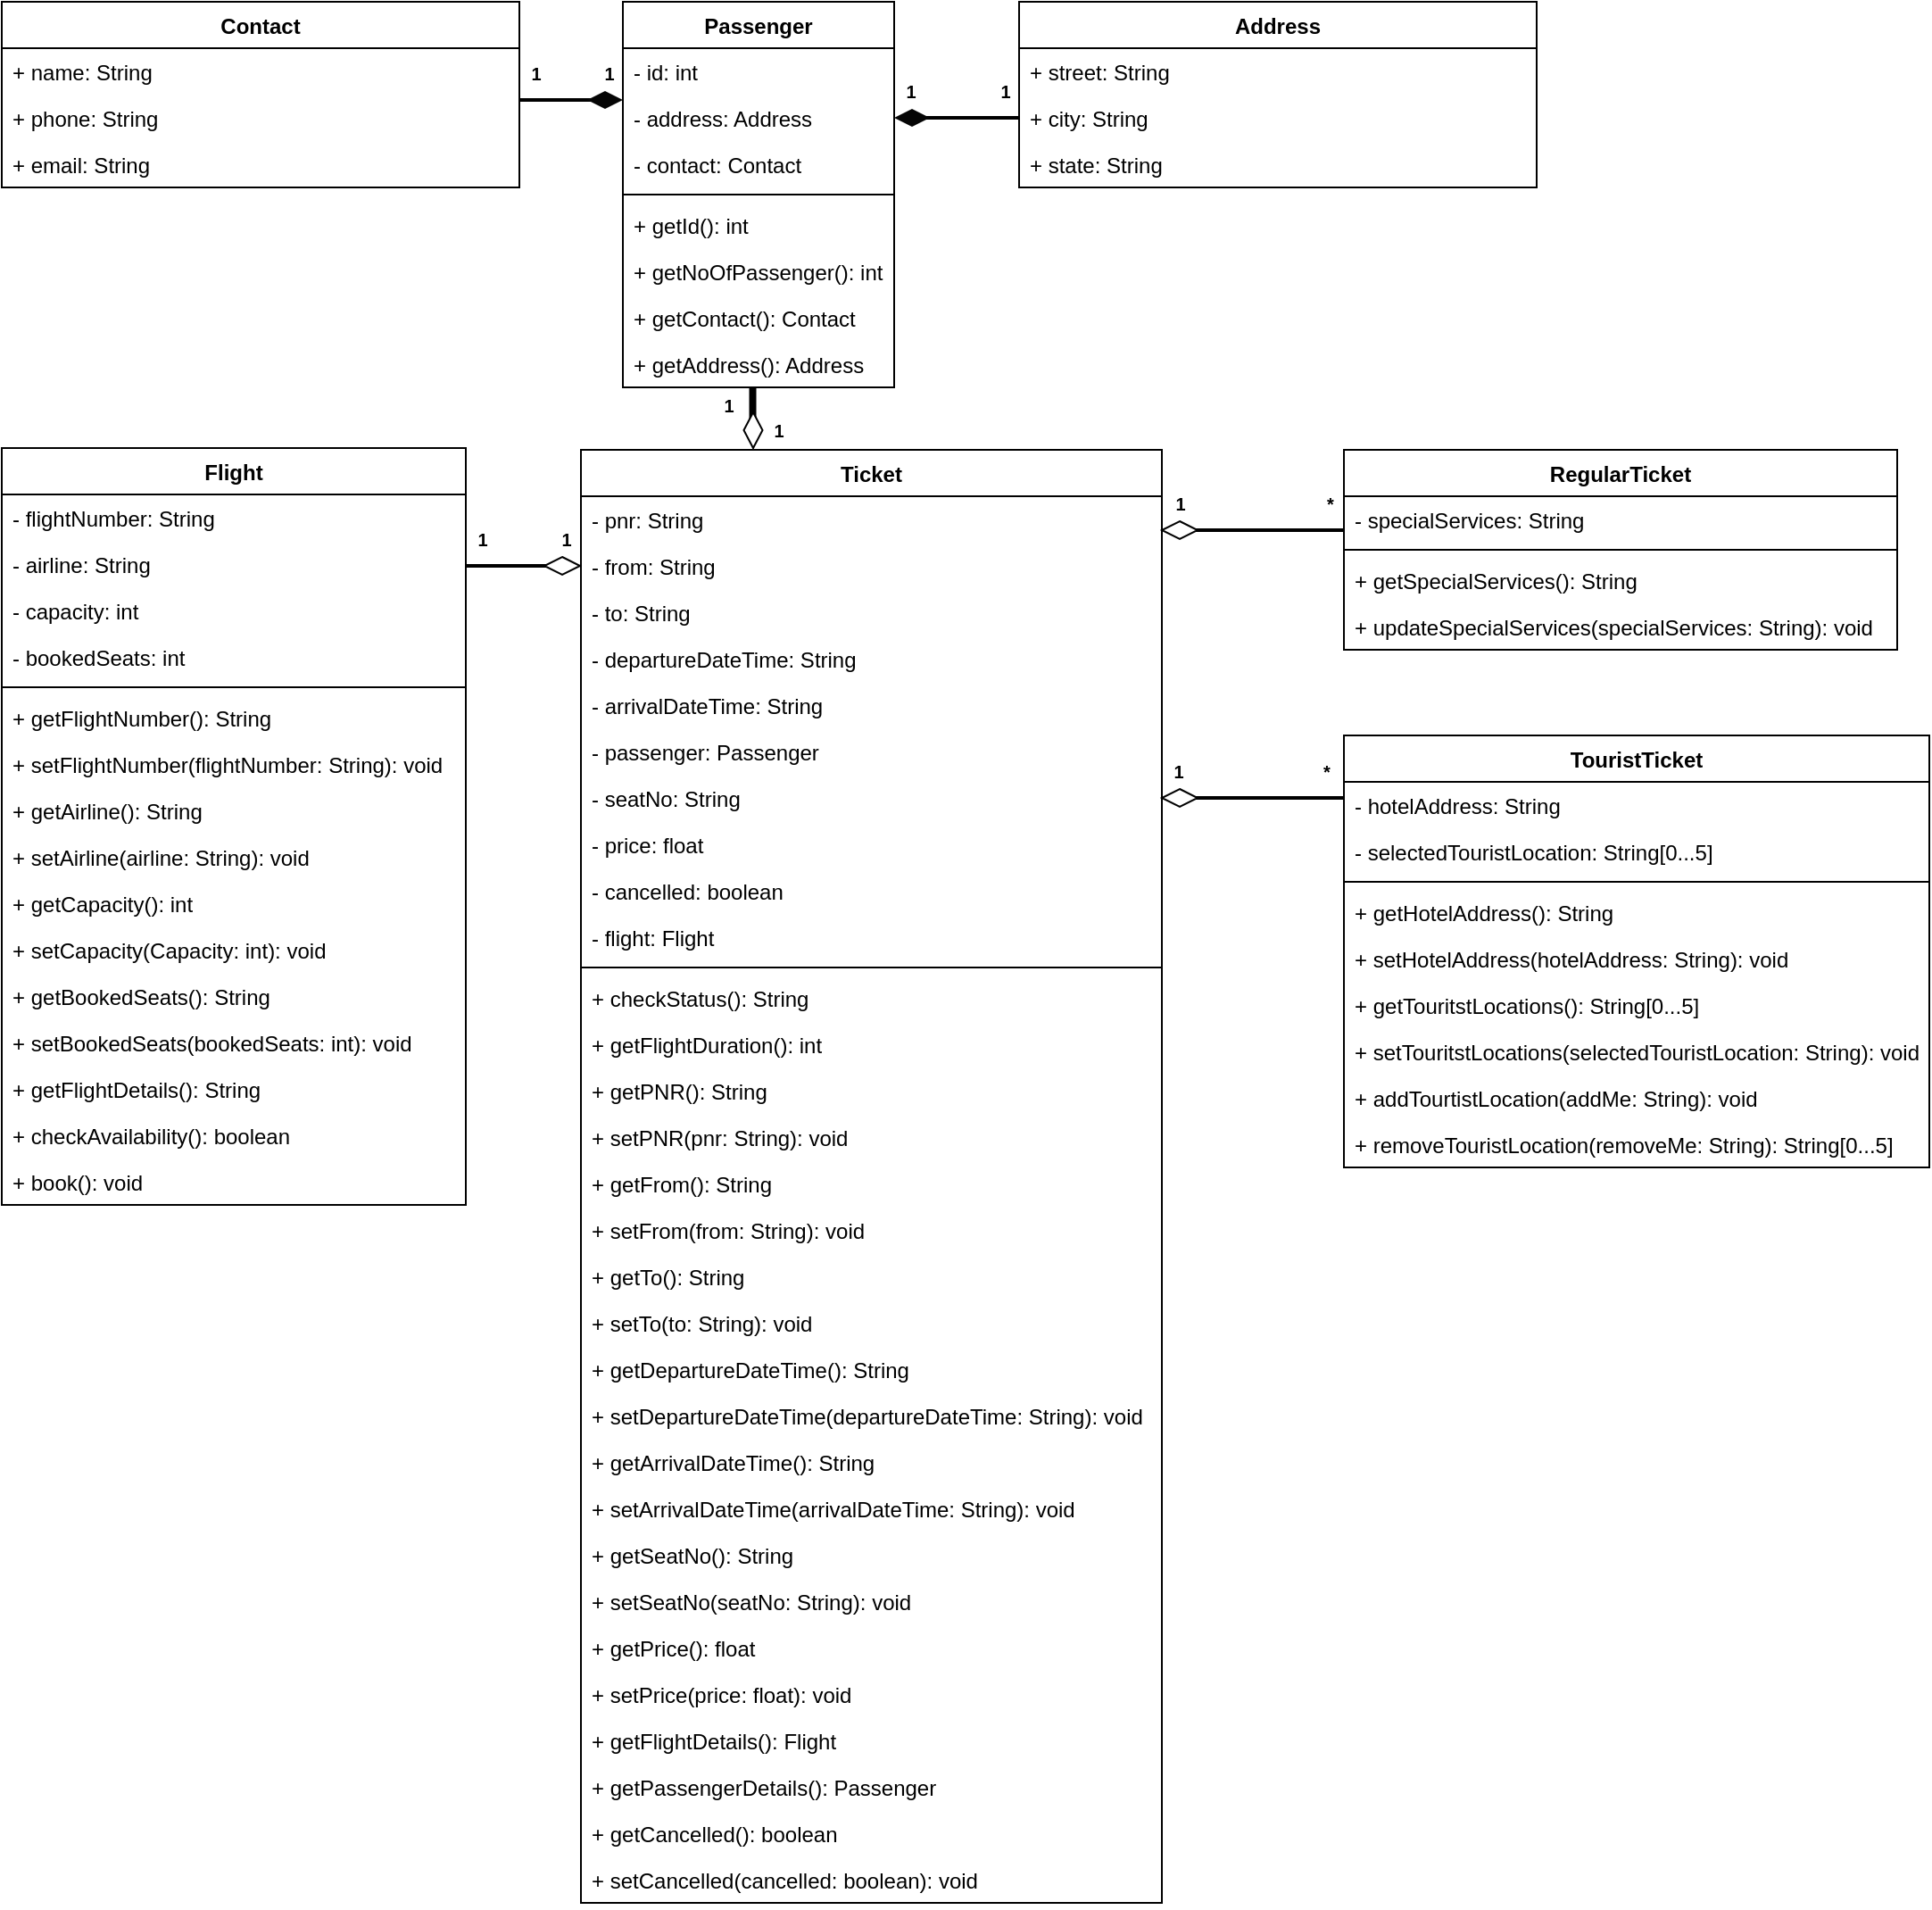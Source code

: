 <mxfile version="16.5.2" type="device"><diagram id="C5RBs43oDa-KdzZeNtuy" name="Page-1"><mxGraphModel dx="1497" dy="773" grid="1" gridSize="10" guides="1" tooltips="1" connect="1" arrows="1" fold="1" page="1" pageScale="1" pageWidth="1827" pageHeight="1169" math="0" shadow="0"><root><mxCell id="WIyWlLk6GJQsqaUBKTNV-0"/><mxCell id="WIyWlLk6GJQsqaUBKTNV-1" parent="WIyWlLk6GJQsqaUBKTNV-0"/><mxCell id="zkfFHV4jXpPFQw0GAbJ--0" value="Passenger" style="swimlane;fontStyle=1;align=center;verticalAlign=top;childLayout=stackLayout;horizontal=1;startSize=26;horizontalStack=0;resizeParent=1;resizeLast=0;collapsible=1;marginBottom=0;rounded=0;shadow=0;strokeWidth=1;" parent="WIyWlLk6GJQsqaUBKTNV-1" vertex="1"><mxGeometry x="848" y="120" width="152" height="216" as="geometry"><mxRectangle x="230" y="140" width="160" height="26" as="alternateBounds"/></mxGeometry></mxCell><mxCell id="zkfFHV4jXpPFQw0GAbJ--1" value="- id: int" style="text;align=left;verticalAlign=top;spacingLeft=4;spacingRight=4;overflow=hidden;rotatable=0;points=[[0,0.5],[1,0.5]];portConstraint=eastwest;" parent="zkfFHV4jXpPFQw0GAbJ--0" vertex="1"><mxGeometry y="26" width="152" height="26" as="geometry"/></mxCell><mxCell id="zkfFHV4jXpPFQw0GAbJ--2" value="- address: Address" style="text;align=left;verticalAlign=top;spacingLeft=4;spacingRight=4;overflow=hidden;rotatable=0;points=[[0,0.5],[1,0.5]];portConstraint=eastwest;rounded=0;shadow=0;html=0;" parent="zkfFHV4jXpPFQw0GAbJ--0" vertex="1"><mxGeometry y="52" width="152" height="26" as="geometry"/></mxCell><mxCell id="zkfFHV4jXpPFQw0GAbJ--3" value="- contact: Contact" style="text;align=left;verticalAlign=top;spacingLeft=4;spacingRight=4;overflow=hidden;rotatable=0;points=[[0,0.5],[1,0.5]];portConstraint=eastwest;rounded=0;shadow=0;html=0;" parent="zkfFHV4jXpPFQw0GAbJ--0" vertex="1"><mxGeometry y="78" width="152" height="26" as="geometry"/></mxCell><mxCell id="zkfFHV4jXpPFQw0GAbJ--4" value="" style="line;html=1;strokeWidth=1;align=left;verticalAlign=middle;spacingTop=-1;spacingLeft=3;spacingRight=3;rotatable=0;labelPosition=right;points=[];portConstraint=eastwest;" parent="zkfFHV4jXpPFQw0GAbJ--0" vertex="1"><mxGeometry y="104" width="152" height="8" as="geometry"/></mxCell><mxCell id="znkbwMlXy9NVb3M_9tv2-0" value="+ getId(): int" style="text;align=left;verticalAlign=top;spacingLeft=4;spacingRight=4;overflow=hidden;rotatable=0;points=[[0,0.5],[1,0.5]];portConstraint=eastwest;" vertex="1" parent="zkfFHV4jXpPFQw0GAbJ--0"><mxGeometry y="112" width="152" height="26" as="geometry"/></mxCell><mxCell id="znkbwMlXy9NVb3M_9tv2-1" value="+ getNoOfPassenger(): int" style="text;align=left;verticalAlign=top;spacingLeft=4;spacingRight=4;overflow=hidden;rotatable=0;points=[[0,0.5],[1,0.5]];portConstraint=eastwest;" vertex="1" parent="zkfFHV4jXpPFQw0GAbJ--0"><mxGeometry y="138" width="152" height="26" as="geometry"/></mxCell><mxCell id="zkfFHV4jXpPFQw0GAbJ--5" value="+ getContact(): Contact" style="text;align=left;verticalAlign=top;spacingLeft=4;spacingRight=4;overflow=hidden;rotatable=0;points=[[0,0.5],[1,0.5]];portConstraint=eastwest;" parent="zkfFHV4jXpPFQw0GAbJ--0" vertex="1"><mxGeometry y="164" width="152" height="26" as="geometry"/></mxCell><mxCell id="vckePC4nBomSs9VtGYSA-0" value="+ getAddress(): Address" style="text;align=left;verticalAlign=top;spacingLeft=4;spacingRight=4;overflow=hidden;rotatable=0;points=[[0,0.5],[1,0.5]];portConstraint=eastwest;" parent="zkfFHV4jXpPFQw0GAbJ--0" vertex="1"><mxGeometry y="190" width="152" height="26" as="geometry"/></mxCell><mxCell id="vckePC4nBomSs9VtGYSA-1" value="Address" style="swimlane;fontStyle=1;align=center;verticalAlign=top;childLayout=stackLayout;horizontal=1;startSize=26;horizontalStack=0;resizeParent=1;resizeLast=0;collapsible=1;marginBottom=0;rounded=0;shadow=0;strokeWidth=1;" parent="WIyWlLk6GJQsqaUBKTNV-1" vertex="1"><mxGeometry x="1070" y="120" width="290" height="104" as="geometry"><mxRectangle x="230" y="140" width="160" height="26" as="alternateBounds"/></mxGeometry></mxCell><mxCell id="vckePC4nBomSs9VtGYSA-2" value="+ street: String" style="text;align=left;verticalAlign=top;spacingLeft=4;spacingRight=4;overflow=hidden;rotatable=0;points=[[0,0.5],[1,0.5]];portConstraint=eastwest;" parent="vckePC4nBomSs9VtGYSA-1" vertex="1"><mxGeometry y="26" width="290" height="26" as="geometry"/></mxCell><mxCell id="vckePC4nBomSs9VtGYSA-3" value="+ city: String" style="text;align=left;verticalAlign=top;spacingLeft=4;spacingRight=4;overflow=hidden;rotatable=0;points=[[0,0.5],[1,0.5]];portConstraint=eastwest;rounded=0;shadow=0;html=0;" parent="vckePC4nBomSs9VtGYSA-1" vertex="1"><mxGeometry y="52" width="290" height="26" as="geometry"/></mxCell><mxCell id="vckePC4nBomSs9VtGYSA-4" value="+ state: String" style="text;align=left;verticalAlign=top;spacingLeft=4;spacingRight=4;overflow=hidden;rotatable=0;points=[[0,0.5],[1,0.5]];portConstraint=eastwest;rounded=0;shadow=0;html=0;" parent="vckePC4nBomSs9VtGYSA-1" vertex="1"><mxGeometry y="78" width="290" height="26" as="geometry"/></mxCell><mxCell id="vckePC4nBomSs9VtGYSA-8" value="" style="line;strokeWidth=2;html=1;" parent="WIyWlLk6GJQsqaUBKTNV-1" vertex="1"><mxGeometry x="1010" y="180" width="60" height="10" as="geometry"/></mxCell><mxCell id="vckePC4nBomSs9VtGYSA-9" value="" style="rhombus;whiteSpace=wrap;html=1;strokeColor=none;fillColor=#050505;" parent="WIyWlLk6GJQsqaUBKTNV-1" vertex="1"><mxGeometry x="1000" y="180" width="20" height="10" as="geometry"/></mxCell><mxCell id="vckePC4nBomSs9VtGYSA-10" value="1" style="text;strokeColor=none;fillColor=none;html=1;fontSize=10;fontStyle=1;verticalAlign=middle;align=center;" parent="WIyWlLk6GJQsqaUBKTNV-1" vertex="1"><mxGeometry x="1000" y="160" width="17" height="20" as="geometry"/></mxCell><mxCell id="vckePC4nBomSs9VtGYSA-11" value="1" style="text;strokeColor=none;fillColor=none;html=1;fontSize=10;fontStyle=1;verticalAlign=middle;align=center;" parent="WIyWlLk6GJQsqaUBKTNV-1" vertex="1"><mxGeometry x="1053" y="160" width="17" height="20" as="geometry"/></mxCell><mxCell id="vckePC4nBomSs9VtGYSA-12" value="Contact" style="swimlane;fontStyle=1;align=center;verticalAlign=top;childLayout=stackLayout;horizontal=1;startSize=26;horizontalStack=0;resizeParent=1;resizeLast=0;collapsible=1;marginBottom=0;rounded=0;shadow=0;strokeWidth=1;" parent="WIyWlLk6GJQsqaUBKTNV-1" vertex="1"><mxGeometry x="500" y="120" width="290" height="104" as="geometry"><mxRectangle x="230" y="140" width="160" height="26" as="alternateBounds"/></mxGeometry></mxCell><mxCell id="vckePC4nBomSs9VtGYSA-13" value="+ name: String" style="text;align=left;verticalAlign=top;spacingLeft=4;spacingRight=4;overflow=hidden;rotatable=0;points=[[0,0.5],[1,0.5]];portConstraint=eastwest;" parent="vckePC4nBomSs9VtGYSA-12" vertex="1"><mxGeometry y="26" width="290" height="26" as="geometry"/></mxCell><mxCell id="vckePC4nBomSs9VtGYSA-14" value="+ phone: String" style="text;align=left;verticalAlign=top;spacingLeft=4;spacingRight=4;overflow=hidden;rotatable=0;points=[[0,0.5],[1,0.5]];portConstraint=eastwest;rounded=0;shadow=0;html=0;" parent="vckePC4nBomSs9VtGYSA-12" vertex="1"><mxGeometry y="52" width="290" height="26" as="geometry"/></mxCell><mxCell id="vckePC4nBomSs9VtGYSA-15" value="+ email: String" style="text;align=left;verticalAlign=top;spacingLeft=4;spacingRight=4;overflow=hidden;rotatable=0;points=[[0,0.5],[1,0.5]];portConstraint=eastwest;rounded=0;shadow=0;html=0;" parent="vckePC4nBomSs9VtGYSA-12" vertex="1"><mxGeometry y="78" width="290" height="26" as="geometry"/></mxCell><mxCell id="vckePC4nBomSs9VtGYSA-19" value="" style="line;strokeWidth=2;html=1;" parent="WIyWlLk6GJQsqaUBKTNV-1" vertex="1"><mxGeometry x="790" y="170" width="50" height="10" as="geometry"/></mxCell><mxCell id="vckePC4nBomSs9VtGYSA-20" value="" style="rhombus;whiteSpace=wrap;html=1;strokeColor=none;fillColor=#050505;" parent="WIyWlLk6GJQsqaUBKTNV-1" vertex="1"><mxGeometry x="828" y="170" width="20" height="10" as="geometry"/></mxCell><mxCell id="vckePC4nBomSs9VtGYSA-21" value="1" style="text;strokeColor=none;fillColor=none;html=1;fontSize=10;fontStyle=1;verticalAlign=middle;align=center;" parent="WIyWlLk6GJQsqaUBKTNV-1" vertex="1"><mxGeometry x="790" y="150" width="17" height="20" as="geometry"/></mxCell><mxCell id="vckePC4nBomSs9VtGYSA-22" value="1" style="text;strokeColor=none;fillColor=none;html=1;fontSize=10;fontStyle=1;verticalAlign=middle;align=center;" parent="WIyWlLk6GJQsqaUBKTNV-1" vertex="1"><mxGeometry x="831.5" y="150" width="17" height="20" as="geometry"/></mxCell><mxCell id="vckePC4nBomSs9VtGYSA-23" value="" style="line;strokeWidth=4;direction=south;html=1;perimeter=backbonePerimeter;points=[];outlineConnect=0;fontSize=10;fillColor=#050505;" parent="WIyWlLk6GJQsqaUBKTNV-1" vertex="1"><mxGeometry x="915.75" y="336" width="10" height="24" as="geometry"/></mxCell><mxCell id="vckePC4nBomSs9VtGYSA-24" value="" style="rhombus;whiteSpace=wrap;html=1;strokeColor=default;fillColor=#FFFFFF;" parent="WIyWlLk6GJQsqaUBKTNV-1" vertex="1"><mxGeometry x="915.75" y="350" width="10.5" height="20" as="geometry"/></mxCell><mxCell id="vckePC4nBomSs9VtGYSA-25" value="Ticket" style="swimlane;fontStyle=1;align=center;verticalAlign=top;childLayout=stackLayout;horizontal=1;startSize=26;horizontalStack=0;resizeParent=1;resizeLast=0;collapsible=1;marginBottom=0;rounded=0;shadow=0;strokeWidth=1;" parent="WIyWlLk6GJQsqaUBKTNV-1" vertex="1"><mxGeometry x="824.5" y="371" width="325.5" height="814" as="geometry"><mxRectangle x="230" y="140" width="160" height="26" as="alternateBounds"/></mxGeometry></mxCell><mxCell id="vckePC4nBomSs9VtGYSA-26" value="- pnr: String" style="text;align=left;verticalAlign=top;spacingLeft=4;spacingRight=4;overflow=hidden;rotatable=0;points=[[0,0.5],[1,0.5]];portConstraint=eastwest;" parent="vckePC4nBomSs9VtGYSA-25" vertex="1"><mxGeometry y="26" width="325.5" height="26" as="geometry"/></mxCell><mxCell id="vckePC4nBomSs9VtGYSA-27" value="- from: String" style="text;align=left;verticalAlign=top;spacingLeft=4;spacingRight=4;overflow=hidden;rotatable=0;points=[[0,0.5],[1,0.5]];portConstraint=eastwest;rounded=0;shadow=0;html=0;" parent="vckePC4nBomSs9VtGYSA-25" vertex="1"><mxGeometry y="52" width="325.5" height="26" as="geometry"/></mxCell><mxCell id="vckePC4nBomSs9VtGYSA-28" value="- to: String" style="text;align=left;verticalAlign=top;spacingLeft=4;spacingRight=4;overflow=hidden;rotatable=0;points=[[0,0.5],[1,0.5]];portConstraint=eastwest;rounded=0;shadow=0;html=0;" parent="vckePC4nBomSs9VtGYSA-25" vertex="1"><mxGeometry y="78" width="325.5" height="26" as="geometry"/></mxCell><mxCell id="vckePC4nBomSs9VtGYSA-30" value="- departureDateTime: String" style="text;align=left;verticalAlign=top;spacingLeft=4;spacingRight=4;overflow=hidden;rotatable=0;points=[[0,0.5],[1,0.5]];portConstraint=eastwest;" parent="vckePC4nBomSs9VtGYSA-25" vertex="1"><mxGeometry y="104" width="325.5" height="26" as="geometry"/></mxCell><mxCell id="vckePC4nBomSs9VtGYSA-32" value="- arrivalDateTime: String" style="text;align=left;verticalAlign=top;spacingLeft=4;spacingRight=4;overflow=hidden;rotatable=0;points=[[0,0.5],[1,0.5]];portConstraint=eastwest;" parent="vckePC4nBomSs9VtGYSA-25" vertex="1"><mxGeometry y="130" width="325.5" height="26" as="geometry"/></mxCell><mxCell id="vckePC4nBomSs9VtGYSA-36" value="- passenger: Passenger" style="text;align=left;verticalAlign=top;spacingLeft=4;spacingRight=4;overflow=hidden;rotatable=0;points=[[0,0.5],[1,0.5]];portConstraint=eastwest;" parent="vckePC4nBomSs9VtGYSA-25" vertex="1"><mxGeometry y="156" width="325.5" height="26" as="geometry"/></mxCell><mxCell id="vckePC4nBomSs9VtGYSA-37" value="- seatNo: String" style="text;align=left;verticalAlign=top;spacingLeft=4;spacingRight=4;overflow=hidden;rotatable=0;points=[[0,0.5],[1,0.5]];portConstraint=eastwest;" parent="vckePC4nBomSs9VtGYSA-25" vertex="1"><mxGeometry y="182" width="325.5" height="26" as="geometry"/></mxCell><mxCell id="vckePC4nBomSs9VtGYSA-35" value="- price: float" style="text;align=left;verticalAlign=top;spacingLeft=4;spacingRight=4;overflow=hidden;rotatable=0;points=[[0,0.5],[1,0.5]];portConstraint=eastwest;" parent="vckePC4nBomSs9VtGYSA-25" vertex="1"><mxGeometry y="208" width="325.5" height="26" as="geometry"/></mxCell><mxCell id="vckePC4nBomSs9VtGYSA-38" value="- cancelled: boolean" style="text;align=left;verticalAlign=top;spacingLeft=4;spacingRight=4;overflow=hidden;rotatable=0;points=[[0,0.5],[1,0.5]];portConstraint=eastwest;" parent="vckePC4nBomSs9VtGYSA-25" vertex="1"><mxGeometry y="234" width="325.5" height="26" as="geometry"/></mxCell><mxCell id="znkbwMlXy9NVb3M_9tv2-2" value="- flight: Flight" style="text;align=left;verticalAlign=top;spacingLeft=4;spacingRight=4;overflow=hidden;rotatable=0;points=[[0,0.5],[1,0.5]];portConstraint=eastwest;" vertex="1" parent="vckePC4nBomSs9VtGYSA-25"><mxGeometry y="260" width="325.5" height="26" as="geometry"/></mxCell><mxCell id="vckePC4nBomSs9VtGYSA-29" value="" style="line;html=1;strokeWidth=1;align=left;verticalAlign=middle;spacingTop=-1;spacingLeft=3;spacingRight=3;rotatable=0;labelPosition=right;points=[];portConstraint=eastwest;" parent="vckePC4nBomSs9VtGYSA-25" vertex="1"><mxGeometry y="286" width="325.5" height="8" as="geometry"/></mxCell><mxCell id="vckePC4nBomSs9VtGYSA-34" value="+ checkStatus(): String" style="text;align=left;verticalAlign=top;spacingLeft=4;spacingRight=4;overflow=hidden;rotatable=0;points=[[0,0.5],[1,0.5]];portConstraint=eastwest;" parent="vckePC4nBomSs9VtGYSA-25" vertex="1"><mxGeometry y="294" width="325.5" height="26" as="geometry"/></mxCell><mxCell id="vckePC4nBomSs9VtGYSA-33" value="+ getFlightDuration(): int" style="text;align=left;verticalAlign=top;spacingLeft=4;spacingRight=4;overflow=hidden;rotatable=0;points=[[0,0.5],[1,0.5]];portConstraint=eastwest;" parent="vckePC4nBomSs9VtGYSA-25" vertex="1"><mxGeometry y="320" width="325.5" height="26" as="geometry"/></mxCell><mxCell id="znkbwMlXy9NVb3M_9tv2-3" value="+ getPNR(): String" style="text;align=left;verticalAlign=top;spacingLeft=4;spacingRight=4;overflow=hidden;rotatable=0;points=[[0,0.5],[1,0.5]];portConstraint=eastwest;" vertex="1" parent="vckePC4nBomSs9VtGYSA-25"><mxGeometry y="346" width="325.5" height="26" as="geometry"/></mxCell><mxCell id="znkbwMlXy9NVb3M_9tv2-13" value="+ setPNR(pnr: String): void" style="text;align=left;verticalAlign=top;spacingLeft=4;spacingRight=4;overflow=hidden;rotatable=0;points=[[0,0.5],[1,0.5]];portConstraint=eastwest;" vertex="1" parent="vckePC4nBomSs9VtGYSA-25"><mxGeometry y="372" width="325.5" height="26" as="geometry"/></mxCell><mxCell id="znkbwMlXy9NVb3M_9tv2-7" value="+ getFrom(): String" style="text;align=left;verticalAlign=top;spacingLeft=4;spacingRight=4;overflow=hidden;rotatable=0;points=[[0,0.5],[1,0.5]];portConstraint=eastwest;" vertex="1" parent="vckePC4nBomSs9VtGYSA-25"><mxGeometry y="398" width="325.5" height="26" as="geometry"/></mxCell><mxCell id="znkbwMlXy9NVb3M_9tv2-14" value="+ setFrom(from: String): void" style="text;align=left;verticalAlign=top;spacingLeft=4;spacingRight=4;overflow=hidden;rotatable=0;points=[[0,0.5],[1,0.5]];portConstraint=eastwest;" vertex="1" parent="vckePC4nBomSs9VtGYSA-25"><mxGeometry y="424" width="325.5" height="26" as="geometry"/></mxCell><mxCell id="znkbwMlXy9NVb3M_9tv2-21" value="+ getTo(): String" style="text;align=left;verticalAlign=top;spacingLeft=4;spacingRight=4;overflow=hidden;rotatable=0;points=[[0,0.5],[1,0.5]];portConstraint=eastwest;" vertex="1" parent="vckePC4nBomSs9VtGYSA-25"><mxGeometry y="450" width="325.5" height="26" as="geometry"/></mxCell><mxCell id="znkbwMlXy9NVb3M_9tv2-8" value="+ setTo(to: String): void" style="text;align=left;verticalAlign=top;spacingLeft=4;spacingRight=4;overflow=hidden;rotatable=0;points=[[0,0.5],[1,0.5]];portConstraint=eastwest;" vertex="1" parent="vckePC4nBomSs9VtGYSA-25"><mxGeometry y="476" width="325.5" height="26" as="geometry"/></mxCell><mxCell id="znkbwMlXy9NVb3M_9tv2-12" value="+ getDepartureDateTime(): String" style="text;align=left;verticalAlign=top;spacingLeft=4;spacingRight=4;overflow=hidden;rotatable=0;points=[[0,0.5],[1,0.5]];portConstraint=eastwest;" vertex="1" parent="vckePC4nBomSs9VtGYSA-25"><mxGeometry y="502" width="325.5" height="26" as="geometry"/></mxCell><mxCell id="znkbwMlXy9NVb3M_9tv2-15" value="+ setDepartureDateTime(departureDateTime: String): void" style="text;align=left;verticalAlign=top;spacingLeft=4;spacingRight=4;overflow=hidden;rotatable=0;points=[[0,0.5],[1,0.5]];portConstraint=eastwest;" vertex="1" parent="vckePC4nBomSs9VtGYSA-25"><mxGeometry y="528" width="325.5" height="26" as="geometry"/></mxCell><mxCell id="znkbwMlXy9NVb3M_9tv2-11" value="+ getArrivalDateTime(): String" style="text;align=left;verticalAlign=top;spacingLeft=4;spacingRight=4;overflow=hidden;rotatable=0;points=[[0,0.5],[1,0.5]];portConstraint=eastwest;" vertex="1" parent="vckePC4nBomSs9VtGYSA-25"><mxGeometry y="554" width="325.5" height="26" as="geometry"/></mxCell><mxCell id="znkbwMlXy9NVb3M_9tv2-16" value="+ setArrivalDateTime(arrivalDateTime: String): void" style="text;align=left;verticalAlign=top;spacingLeft=4;spacingRight=4;overflow=hidden;rotatable=0;points=[[0,0.5],[1,0.5]];portConstraint=eastwest;" vertex="1" parent="vckePC4nBomSs9VtGYSA-25"><mxGeometry y="580" width="325.5" height="26" as="geometry"/></mxCell><mxCell id="znkbwMlXy9NVb3M_9tv2-10" value="+ getSeatNo(): String" style="text;align=left;verticalAlign=top;spacingLeft=4;spacingRight=4;overflow=hidden;rotatable=0;points=[[0,0.5],[1,0.5]];portConstraint=eastwest;" vertex="1" parent="vckePC4nBomSs9VtGYSA-25"><mxGeometry y="606" width="325.5" height="26" as="geometry"/></mxCell><mxCell id="znkbwMlXy9NVb3M_9tv2-17" value="+ setSeatNo(seatNo: String): void" style="text;align=left;verticalAlign=top;spacingLeft=4;spacingRight=4;overflow=hidden;rotatable=0;points=[[0,0.5],[1,0.5]];portConstraint=eastwest;" vertex="1" parent="vckePC4nBomSs9VtGYSA-25"><mxGeometry y="632" width="325.5" height="26" as="geometry"/></mxCell><mxCell id="znkbwMlXy9NVb3M_9tv2-9" value="+ getPrice(): float" style="text;align=left;verticalAlign=top;spacingLeft=4;spacingRight=4;overflow=hidden;rotatable=0;points=[[0,0.5],[1,0.5]];portConstraint=eastwest;" vertex="1" parent="vckePC4nBomSs9VtGYSA-25"><mxGeometry y="658" width="325.5" height="26" as="geometry"/></mxCell><mxCell id="znkbwMlXy9NVb3M_9tv2-18" value="+ setPrice(price: float): void" style="text;align=left;verticalAlign=top;spacingLeft=4;spacingRight=4;overflow=hidden;rotatable=0;points=[[0,0.5],[1,0.5]];portConstraint=eastwest;" vertex="1" parent="vckePC4nBomSs9VtGYSA-25"><mxGeometry y="684" width="325.5" height="26" as="geometry"/></mxCell><mxCell id="znkbwMlXy9NVb3M_9tv2-6" value="+ getFlightDetails(): Flight" style="text;align=left;verticalAlign=top;spacingLeft=4;spacingRight=4;overflow=hidden;rotatable=0;points=[[0,0.5],[1,0.5]];portConstraint=eastwest;" vertex="1" parent="vckePC4nBomSs9VtGYSA-25"><mxGeometry y="710" width="325.5" height="26" as="geometry"/></mxCell><mxCell id="znkbwMlXy9NVb3M_9tv2-5" value="+ getPassengerDetails(): Passenger" style="text;align=left;verticalAlign=top;spacingLeft=4;spacingRight=4;overflow=hidden;rotatable=0;points=[[0,0.5],[1,0.5]];portConstraint=eastwest;" vertex="1" parent="vckePC4nBomSs9VtGYSA-25"><mxGeometry y="736" width="325.5" height="26" as="geometry"/></mxCell><mxCell id="znkbwMlXy9NVb3M_9tv2-19" value="+ getCancelled(): boolean" style="text;align=left;verticalAlign=top;spacingLeft=4;spacingRight=4;overflow=hidden;rotatable=0;points=[[0,0.5],[1,0.5]];portConstraint=eastwest;" vertex="1" parent="vckePC4nBomSs9VtGYSA-25"><mxGeometry y="762" width="325.5" height="26" as="geometry"/></mxCell><mxCell id="znkbwMlXy9NVb3M_9tv2-4" value="+ setCancelled(cancelled: boolean): void" style="text;align=left;verticalAlign=top;spacingLeft=4;spacingRight=4;overflow=hidden;rotatable=0;points=[[0,0.5],[1,0.5]];portConstraint=eastwest;" vertex="1" parent="vckePC4nBomSs9VtGYSA-25"><mxGeometry y="788" width="325.5" height="26" as="geometry"/></mxCell><mxCell id="vckePC4nBomSs9VtGYSA-39" value="1" style="text;strokeColor=none;fillColor=none;html=1;fontSize=10;fontStyle=1;verticalAlign=middle;align=center;" parent="WIyWlLk6GJQsqaUBKTNV-1" vertex="1"><mxGeometry x="898.75" y="336" width="17" height="20" as="geometry"/></mxCell><mxCell id="vckePC4nBomSs9VtGYSA-40" value="1" style="text;strokeColor=none;fillColor=none;html=1;fontSize=10;fontStyle=1;verticalAlign=middle;align=center;" parent="WIyWlLk6GJQsqaUBKTNV-1" vertex="1"><mxGeometry x="926.25" y="350" width="17" height="20" as="geometry"/></mxCell><mxCell id="vckePC4nBomSs9VtGYSA-41" value="Flight" style="swimlane;fontStyle=1;align=center;verticalAlign=top;childLayout=stackLayout;horizontal=1;startSize=26;horizontalStack=0;resizeParent=1;resizeLast=0;collapsible=1;marginBottom=0;rounded=0;shadow=0;strokeWidth=1;" parent="WIyWlLk6GJQsqaUBKTNV-1" vertex="1"><mxGeometry x="500" y="370" width="260" height="424" as="geometry"><mxRectangle x="230" y="140" width="160" height="26" as="alternateBounds"/></mxGeometry></mxCell><mxCell id="vckePC4nBomSs9VtGYSA-42" value="- flightNumber: String" style="text;align=left;verticalAlign=top;spacingLeft=4;spacingRight=4;overflow=hidden;rotatable=0;points=[[0,0.5],[1,0.5]];portConstraint=eastwest;" parent="vckePC4nBomSs9VtGYSA-41" vertex="1"><mxGeometry y="26" width="260" height="26" as="geometry"/></mxCell><mxCell id="vckePC4nBomSs9VtGYSA-43" value="- airline: String" style="text;align=left;verticalAlign=top;spacingLeft=4;spacingRight=4;overflow=hidden;rotatable=0;points=[[0,0.5],[1,0.5]];portConstraint=eastwest;rounded=0;shadow=0;html=0;" parent="vckePC4nBomSs9VtGYSA-41" vertex="1"><mxGeometry y="52" width="260" height="26" as="geometry"/></mxCell><mxCell id="vckePC4nBomSs9VtGYSA-44" value="- capacity: int" style="text;align=left;verticalAlign=top;spacingLeft=4;spacingRight=4;overflow=hidden;rotatable=0;points=[[0,0.5],[1,0.5]];portConstraint=eastwest;rounded=0;shadow=0;html=0;" parent="vckePC4nBomSs9VtGYSA-41" vertex="1"><mxGeometry y="78" width="260" height="26" as="geometry"/></mxCell><mxCell id="vckePC4nBomSs9VtGYSA-45" value="- bookedSeats: int" style="text;align=left;verticalAlign=top;spacingLeft=4;spacingRight=4;overflow=hidden;rotatable=0;points=[[0,0.5],[1,0.5]];portConstraint=eastwest;" parent="vckePC4nBomSs9VtGYSA-41" vertex="1"><mxGeometry y="104" width="260" height="26" as="geometry"/></mxCell><mxCell id="vckePC4nBomSs9VtGYSA-51" value="" style="line;html=1;strokeWidth=1;align=left;verticalAlign=middle;spacingTop=-1;spacingLeft=3;spacingRight=3;rotatable=0;labelPosition=right;points=[];portConstraint=eastwest;" parent="vckePC4nBomSs9VtGYSA-41" vertex="1"><mxGeometry y="130" width="260" height="8" as="geometry"/></mxCell><mxCell id="znkbwMlXy9NVb3M_9tv2-27" value="+ getFlightNumber(): String" style="text;align=left;verticalAlign=top;spacingLeft=4;spacingRight=4;overflow=hidden;rotatable=0;points=[[0,0.5],[1,0.5]];portConstraint=eastwest;" vertex="1" parent="vckePC4nBomSs9VtGYSA-41"><mxGeometry y="138" width="260" height="26" as="geometry"/></mxCell><mxCell id="znkbwMlXy9NVb3M_9tv2-22" value="+ setFlightNumber(flightNumber: String): void" style="text;align=left;verticalAlign=top;spacingLeft=4;spacingRight=4;overflow=hidden;rotatable=0;points=[[0,0.5],[1,0.5]];portConstraint=eastwest;" vertex="1" parent="vckePC4nBomSs9VtGYSA-41"><mxGeometry y="164" width="260" height="26" as="geometry"/></mxCell><mxCell id="znkbwMlXy9NVb3M_9tv2-28" value="+ getAirline(): String" style="text;align=left;verticalAlign=top;spacingLeft=4;spacingRight=4;overflow=hidden;rotatable=0;points=[[0,0.5],[1,0.5]];portConstraint=eastwest;" vertex="1" parent="vckePC4nBomSs9VtGYSA-41"><mxGeometry y="190" width="260" height="26" as="geometry"/></mxCell><mxCell id="znkbwMlXy9NVb3M_9tv2-23" value="+ setAirline(airline: String): void" style="text;align=left;verticalAlign=top;spacingLeft=4;spacingRight=4;overflow=hidden;rotatable=0;points=[[0,0.5],[1,0.5]];portConstraint=eastwest;" vertex="1" parent="vckePC4nBomSs9VtGYSA-41"><mxGeometry y="216" width="260" height="26" as="geometry"/></mxCell><mxCell id="znkbwMlXy9NVb3M_9tv2-29" value="+ getCapacity(): int" style="text;align=left;verticalAlign=top;spacingLeft=4;spacingRight=4;overflow=hidden;rotatable=0;points=[[0,0.5],[1,0.5]];portConstraint=eastwest;" vertex="1" parent="vckePC4nBomSs9VtGYSA-41"><mxGeometry y="242" width="260" height="26" as="geometry"/></mxCell><mxCell id="znkbwMlXy9NVb3M_9tv2-25" value="+ setCapacity(Capacity: int): void" style="text;align=left;verticalAlign=top;spacingLeft=4;spacingRight=4;overflow=hidden;rotatable=0;points=[[0,0.5],[1,0.5]];portConstraint=eastwest;" vertex="1" parent="vckePC4nBomSs9VtGYSA-41"><mxGeometry y="268" width="260" height="26" as="geometry"/></mxCell><mxCell id="znkbwMlXy9NVb3M_9tv2-30" value="+ getBookedSeats(): String" style="text;align=left;verticalAlign=top;spacingLeft=4;spacingRight=4;overflow=hidden;rotatable=0;points=[[0,0.5],[1,0.5]];portConstraint=eastwest;" vertex="1" parent="vckePC4nBomSs9VtGYSA-41"><mxGeometry y="294" width="260" height="26" as="geometry"/></mxCell><mxCell id="znkbwMlXy9NVb3M_9tv2-24" value="+ setBookedSeats(bookedSeats: int): void" style="text;align=left;verticalAlign=top;spacingLeft=4;spacingRight=4;overflow=hidden;rotatable=0;points=[[0,0.5],[1,0.5]];portConstraint=eastwest;" vertex="1" parent="vckePC4nBomSs9VtGYSA-41"><mxGeometry y="320" width="260" height="26" as="geometry"/></mxCell><mxCell id="vckePC4nBomSs9VtGYSA-52" value="+ getFlightDetails(): String" style="text;align=left;verticalAlign=top;spacingLeft=4;spacingRight=4;overflow=hidden;rotatable=0;points=[[0,0.5],[1,0.5]];portConstraint=eastwest;" parent="vckePC4nBomSs9VtGYSA-41" vertex="1"><mxGeometry y="346" width="260" height="26" as="geometry"/></mxCell><mxCell id="vckePC4nBomSs9VtGYSA-53" value="+ checkAvailability(): boolean" style="text;align=left;verticalAlign=top;spacingLeft=4;spacingRight=4;overflow=hidden;rotatable=0;points=[[0,0.5],[1,0.5]];portConstraint=eastwest;" parent="vckePC4nBomSs9VtGYSA-41" vertex="1"><mxGeometry y="372" width="260" height="26" as="geometry"/></mxCell><mxCell id="vckePC4nBomSs9VtGYSA-54" value="+ book(): void" style="text;align=left;verticalAlign=top;spacingLeft=4;spacingRight=4;overflow=hidden;rotatable=0;points=[[0,0.5],[1,0.5]];portConstraint=eastwest;" parent="vckePC4nBomSs9VtGYSA-41" vertex="1"><mxGeometry y="398" width="260" height="26" as="geometry"/></mxCell><mxCell id="vckePC4nBomSs9VtGYSA-55" value="" style="line;strokeWidth=2;html=1;" parent="WIyWlLk6GJQsqaUBKTNV-1" vertex="1"><mxGeometry x="760" y="431" width="56" height="10" as="geometry"/></mxCell><mxCell id="vckePC4nBomSs9VtGYSA-56" value="" style="rhombus;whiteSpace=wrap;html=1;strokeColor=default;fillColor=#FFFFFF;" parent="WIyWlLk6GJQsqaUBKTNV-1" vertex="1"><mxGeometry x="804" y="431" width="20" height="10" as="geometry"/></mxCell><mxCell id="vckePC4nBomSs9VtGYSA-57" value="1" style="text;strokeColor=none;fillColor=none;html=1;fontSize=10;fontStyle=1;verticalAlign=middle;align=center;" parent="WIyWlLk6GJQsqaUBKTNV-1" vertex="1"><mxGeometry x="760" y="411" width="17" height="20" as="geometry"/></mxCell><mxCell id="vckePC4nBomSs9VtGYSA-58" value="1" style="text;strokeColor=none;fillColor=none;html=1;fontSize=10;fontStyle=1;verticalAlign=middle;align=center;" parent="WIyWlLk6GJQsqaUBKTNV-1" vertex="1"><mxGeometry x="807.5" y="411" width="17" height="20" as="geometry"/></mxCell><mxCell id="vckePC4nBomSs9VtGYSA-59" value="RegularTicket" style="swimlane;fontStyle=1;align=center;verticalAlign=top;childLayout=stackLayout;horizontal=1;startSize=26;horizontalStack=0;resizeParent=1;resizeLast=0;collapsible=1;marginBottom=0;rounded=0;shadow=0;strokeWidth=1;" parent="WIyWlLk6GJQsqaUBKTNV-1" vertex="1"><mxGeometry x="1252" y="371" width="310" height="112" as="geometry"><mxRectangle x="230" y="140" width="160" height="26" as="alternateBounds"/></mxGeometry></mxCell><mxCell id="vckePC4nBomSs9VtGYSA-60" value="- specialServices: String" style="text;align=left;verticalAlign=top;spacingLeft=4;spacingRight=4;overflow=hidden;rotatable=0;points=[[0,0.5],[1,0.5]];portConstraint=eastwest;" parent="vckePC4nBomSs9VtGYSA-59" vertex="1"><mxGeometry y="26" width="310" height="26" as="geometry"/></mxCell><mxCell id="vckePC4nBomSs9VtGYSA-64" value="" style="line;html=1;strokeWidth=1;align=left;verticalAlign=middle;spacingTop=-1;spacingLeft=3;spacingRight=3;rotatable=0;labelPosition=right;points=[];portConstraint=eastwest;" parent="vckePC4nBomSs9VtGYSA-59" vertex="1"><mxGeometry y="52" width="310" height="8" as="geometry"/></mxCell><mxCell id="vckePC4nBomSs9VtGYSA-66" value="+ getSpecialServices(): String" style="text;align=left;verticalAlign=top;spacingLeft=4;spacingRight=4;overflow=hidden;rotatable=0;points=[[0,0.5],[1,0.5]];portConstraint=eastwest;" parent="vckePC4nBomSs9VtGYSA-59" vertex="1"><mxGeometry y="60" width="310" height="26" as="geometry"/></mxCell><mxCell id="vckePC4nBomSs9VtGYSA-67" value="+ updateSpecialServices(specialServices: String): void" style="text;align=left;verticalAlign=top;spacingLeft=4;spacingRight=4;overflow=hidden;rotatable=0;points=[[0,0.5],[1,0.5]];portConstraint=eastwest;" parent="vckePC4nBomSs9VtGYSA-59" vertex="1"><mxGeometry y="86" width="310" height="26" as="geometry"/></mxCell><mxCell id="vckePC4nBomSs9VtGYSA-68" value="TouristTicket" style="swimlane;fontStyle=1;align=center;verticalAlign=top;childLayout=stackLayout;horizontal=1;startSize=26;horizontalStack=0;resizeParent=1;resizeLast=0;collapsible=1;marginBottom=0;rounded=0;shadow=0;strokeWidth=1;" parent="WIyWlLk6GJQsqaUBKTNV-1" vertex="1"><mxGeometry x="1252" y="531" width="328" height="242" as="geometry"><mxRectangle x="230" y="140" width="160" height="26" as="alternateBounds"/></mxGeometry></mxCell><mxCell id="vckePC4nBomSs9VtGYSA-69" value="- hotelAddress: String" style="text;align=left;verticalAlign=top;spacingLeft=4;spacingRight=4;overflow=hidden;rotatable=0;points=[[0,0.5],[1,0.5]];portConstraint=eastwest;" parent="vckePC4nBomSs9VtGYSA-68" vertex="1"><mxGeometry y="26" width="328" height="26" as="geometry"/></mxCell><mxCell id="vckePC4nBomSs9VtGYSA-70" value="- selectedTouristLocation: String[0...5]" style="text;align=left;verticalAlign=top;spacingLeft=4;spacingRight=4;overflow=hidden;rotatable=0;points=[[0,0.5],[1,0.5]];portConstraint=eastwest;rounded=0;shadow=0;html=0;" parent="vckePC4nBomSs9VtGYSA-68" vertex="1"><mxGeometry y="52" width="328" height="26" as="geometry"/></mxCell><mxCell id="vckePC4nBomSs9VtGYSA-73" value="" style="line;html=1;strokeWidth=1;align=left;verticalAlign=middle;spacingTop=-1;spacingLeft=3;spacingRight=3;rotatable=0;labelPosition=right;points=[];portConstraint=eastwest;" parent="vckePC4nBomSs9VtGYSA-68" vertex="1"><mxGeometry y="78" width="328" height="8" as="geometry"/></mxCell><mxCell id="znkbwMlXy9NVb3M_9tv2-31" value="+ getHotelAddress(): String" style="text;align=left;verticalAlign=top;spacingLeft=4;spacingRight=4;overflow=hidden;rotatable=0;points=[[0,0.5],[1,0.5]];portConstraint=eastwest;" vertex="1" parent="vckePC4nBomSs9VtGYSA-68"><mxGeometry y="86" width="328" height="26" as="geometry"/></mxCell><mxCell id="vckePC4nBomSs9VtGYSA-74" value="+ setHotelAddress(hotelAddress: String): void" style="text;align=left;verticalAlign=top;spacingLeft=4;spacingRight=4;overflow=hidden;rotatable=0;points=[[0,0.5],[1,0.5]];portConstraint=eastwest;" parent="vckePC4nBomSs9VtGYSA-68" vertex="1"><mxGeometry y="112" width="328" height="26" as="geometry"/></mxCell><mxCell id="znkbwMlXy9NVb3M_9tv2-32" value="+ getTouritstLocations(): String[0...5]" style="text;align=left;verticalAlign=top;spacingLeft=4;spacingRight=4;overflow=hidden;rotatable=0;points=[[0,0.5],[1,0.5]];portConstraint=eastwest;" vertex="1" parent="vckePC4nBomSs9VtGYSA-68"><mxGeometry y="138" width="328" height="26" as="geometry"/></mxCell><mxCell id="vckePC4nBomSs9VtGYSA-75" value="+ setTouritstLocations(selectedTouristLocation: String): void" style="text;align=left;verticalAlign=top;spacingLeft=4;spacingRight=4;overflow=hidden;rotatable=0;points=[[0,0.5],[1,0.5]];portConstraint=eastwest;" parent="vckePC4nBomSs9VtGYSA-68" vertex="1"><mxGeometry y="164" width="328" height="26" as="geometry"/></mxCell><mxCell id="vckePC4nBomSs9VtGYSA-77" value="+ addTourtistLocation(addMe: String): void" style="text;align=left;verticalAlign=top;spacingLeft=4;spacingRight=4;overflow=hidden;rotatable=0;points=[[0,0.5],[1,0.5]];portConstraint=eastwest;" parent="vckePC4nBomSs9VtGYSA-68" vertex="1"><mxGeometry y="190" width="328" height="26" as="geometry"/></mxCell><mxCell id="vckePC4nBomSs9VtGYSA-76" value="+ removeTouristLocation(removeMe: String): String[0...5]" style="text;align=left;verticalAlign=top;spacingLeft=4;spacingRight=4;overflow=hidden;rotatable=0;points=[[0,0.5],[1,0.5]];portConstraint=eastwest;" parent="vckePC4nBomSs9VtGYSA-68" vertex="1"><mxGeometry y="216" width="328" height="26" as="geometry"/></mxCell><mxCell id="vckePC4nBomSs9VtGYSA-78" value="" style="line;strokeWidth=2;html=1;" parent="WIyWlLk6GJQsqaUBKTNV-1" vertex="1"><mxGeometry x="1157" y="411" width="95" height="10" as="geometry"/></mxCell><mxCell id="vckePC4nBomSs9VtGYSA-79" value="" style="rhombus;whiteSpace=wrap;html=1;strokeColor=default;fillColor=#FFFFFF;" parent="WIyWlLk6GJQsqaUBKTNV-1" vertex="1"><mxGeometry x="1150" y="411" width="20" height="10" as="geometry"/></mxCell><mxCell id="vckePC4nBomSs9VtGYSA-80" value="" style="line;strokeWidth=2;html=1;" parent="WIyWlLk6GJQsqaUBKTNV-1" vertex="1"><mxGeometry x="1157" y="561" width="95" height="10" as="geometry"/></mxCell><mxCell id="vckePC4nBomSs9VtGYSA-81" value="" style="rhombus;whiteSpace=wrap;html=1;strokeColor=default;fillColor=#FFFFFF;" parent="WIyWlLk6GJQsqaUBKTNV-1" vertex="1"><mxGeometry x="1150" y="561" width="20" height="10" as="geometry"/></mxCell><mxCell id="vckePC4nBomSs9VtGYSA-82" value="1" style="text;strokeColor=none;fillColor=none;html=1;fontSize=10;fontStyle=1;verticalAlign=middle;align=center;" parent="WIyWlLk6GJQsqaUBKTNV-1" vertex="1"><mxGeometry x="1151.5" y="391" width="17" height="20" as="geometry"/></mxCell><mxCell id="vckePC4nBomSs9VtGYSA-83" value="*" style="text;strokeColor=none;fillColor=none;html=1;fontSize=10;fontStyle=1;verticalAlign=middle;align=center;" parent="WIyWlLk6GJQsqaUBKTNV-1" vertex="1"><mxGeometry x="1235" y="391" width="17" height="20" as="geometry"/></mxCell><mxCell id="vckePC4nBomSs9VtGYSA-84" value="1" style="text;strokeColor=none;fillColor=none;html=1;fontSize=10;fontStyle=1;verticalAlign=middle;align=center;" parent="WIyWlLk6GJQsqaUBKTNV-1" vertex="1"><mxGeometry x="1150" y="541" width="17" height="20" as="geometry"/></mxCell><mxCell id="vckePC4nBomSs9VtGYSA-85" value="*" style="text;strokeColor=none;fillColor=none;html=1;fontSize=10;fontStyle=1;verticalAlign=middle;align=center;" parent="WIyWlLk6GJQsqaUBKTNV-1" vertex="1"><mxGeometry x="1233.5" y="541" width="17" height="20" as="geometry"/></mxCell></root></mxGraphModel></diagram></mxfile>